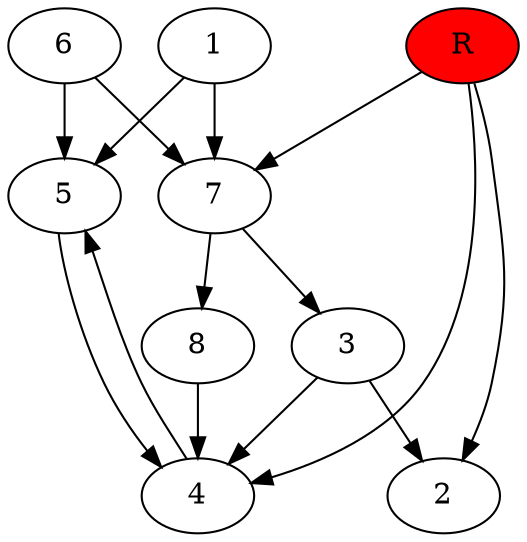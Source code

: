 digraph prb42643 {
	1
	2
	3
	4
	5
	6
	7
	8
	R [fillcolor="#ff0000" style=filled]
	1 -> 5
	1 -> 7
	3 -> 2
	3 -> 4
	4 -> 5
	5 -> 4
	6 -> 5
	6 -> 7
	7 -> 3
	7 -> 8
	8 -> 4
	R -> 2
	R -> 4
	R -> 7
}
